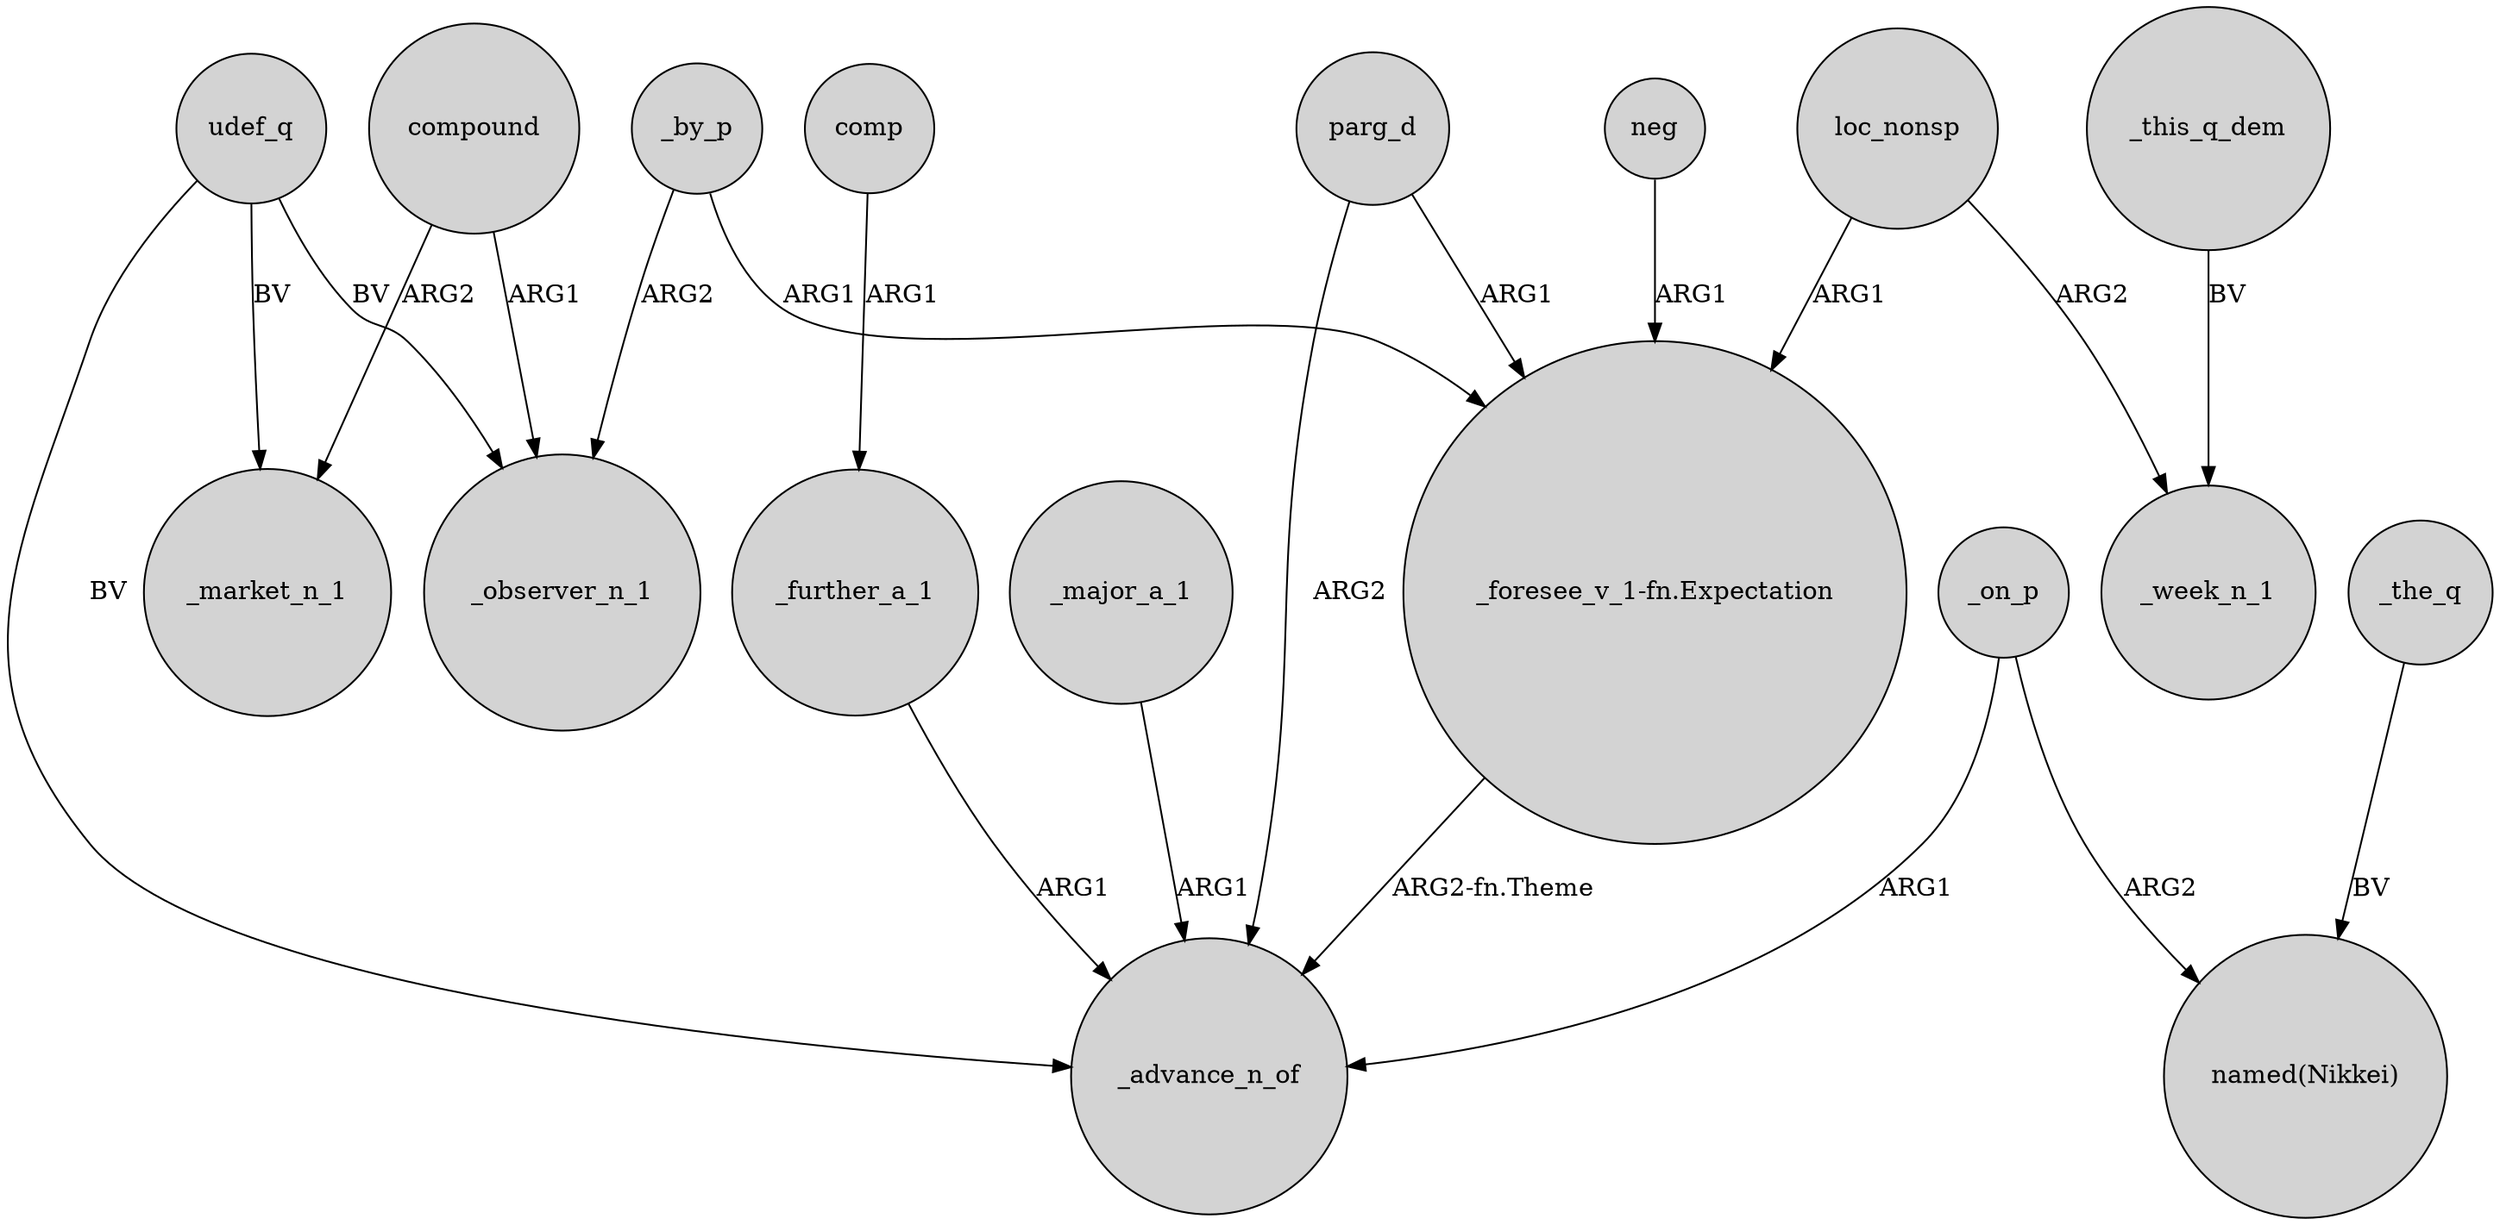 digraph {
	node [shape=circle style=filled]
	compound -> _market_n_1 [label=ARG2]
	udef_q -> _advance_n_of [label=BV]
	_major_a_1 -> _advance_n_of [label=ARG1]
	_further_a_1 -> _advance_n_of [label=ARG1]
	udef_q -> _observer_n_1 [label=BV]
	_by_p -> _observer_n_1 [label=ARG2]
	udef_q -> _market_n_1 [label=BV]
	parg_d -> "_foresee_v_1-fn.Expectation" [label=ARG1]
	_on_p -> _advance_n_of [label=ARG1]
	"_foresee_v_1-fn.Expectation" -> _advance_n_of [label="ARG2-fn.Theme"]
	_this_q_dem -> _week_n_1 [label=BV]
	loc_nonsp -> _week_n_1 [label=ARG2]
	_by_p -> "_foresee_v_1-fn.Expectation" [label=ARG1]
	comp -> _further_a_1 [label=ARG1]
	_the_q -> "named(Nikkei)" [label=BV]
	loc_nonsp -> "_foresee_v_1-fn.Expectation" [label=ARG1]
	neg -> "_foresee_v_1-fn.Expectation" [label=ARG1]
	parg_d -> _advance_n_of [label=ARG2]
	compound -> _observer_n_1 [label=ARG1]
	_on_p -> "named(Nikkei)" [label=ARG2]
}
